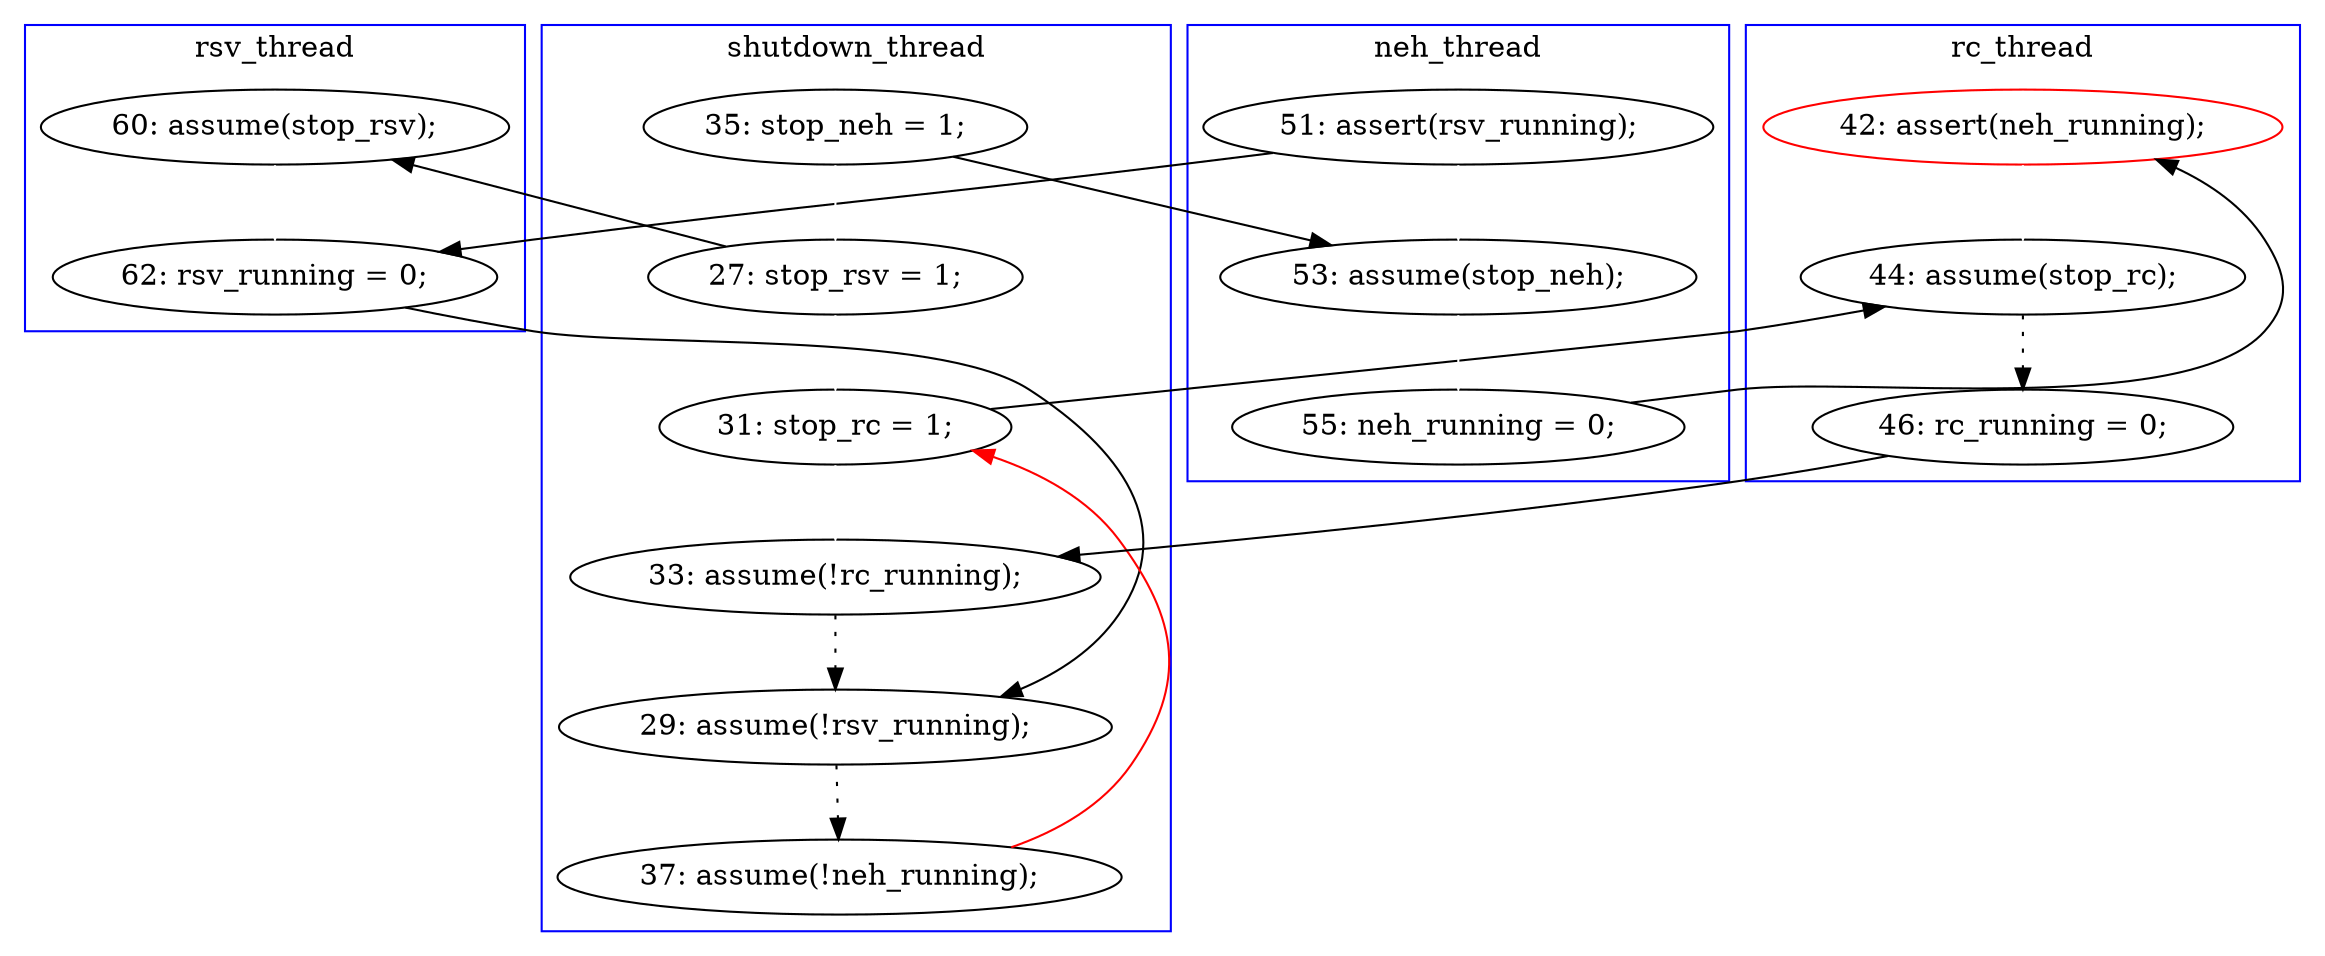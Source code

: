 digraph Counterexample {
	13 -> 18 [color = white, style = solid]
	15 -> 21 [color = black, style = solid, constraint = false]
	12 -> 16 [color = black, style = solid, constraint = false]
	33 -> 34 [color = black, style = dotted]
	28 -> 29 [color = black, style = dotted]
	16 -> 23 [color = white, style = solid]
	23 -> 27 [color = black, style = solid, constraint = false]
	15 -> 16 [color = white, style = solid]
	29 -> 30 [color = black, style = solid, constraint = false]
	13 -> 20 [color = black, style = solid, constraint = false]
	30 -> 33 [color = black, style = dotted]
	18 -> 30 [color = white, style = solid]
	18 -> 28 [color = black, style = solid, constraint = false]
	34 -> 18 [color = red, style = solid, constraint = false]
	27 -> 28 [color = white, style = solid]
	12 -> 13 [color = white, style = solid]
	21 -> 33 [color = black, style = solid, constraint = false]
	20 -> 21 [color = white, style = solid]
	subgraph cluster4 {
		label = rsv_thread
		color = blue
		21  [label = "62: rsv_running = 0;"]
		20  [label = "60: assume(stop_rsv);"]
	}
	subgraph cluster3 {
		label = neh_thread
		color = blue
		23  [label = "55: neh_running = 0;"]
		15  [label = "51: assert(rsv_running);"]
		16  [label = "53: assume(stop_neh);"]
	}
	subgraph cluster1 {
		label = shutdown_thread
		color = blue
		33  [label = "29: assume(!rsv_running);"]
		30  [label = "33: assume(!rc_running);"]
		13  [label = "27: stop_rsv = 1;"]
		12  [label = "35: stop_neh = 1;"]
		18  [label = "31: stop_rc = 1;"]
		34  [label = "37: assume(!neh_running);"]
	}
	subgraph cluster2 {
		label = rc_thread
		color = blue
		28  [label = "44: assume(stop_rc);"]
		29  [label = "46: rc_running = 0;"]
		27  [label = "42: assert(neh_running);", color = red]
	}
}